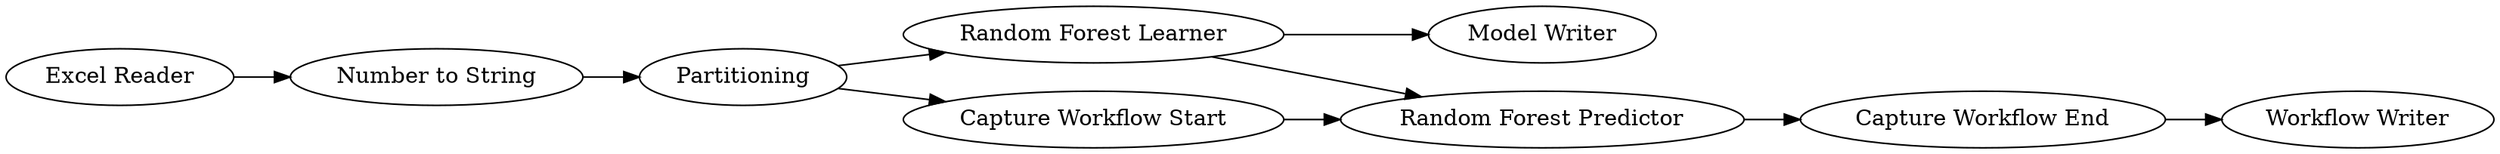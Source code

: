 digraph {
	"7158968584989833780_6" [label="Model Writer"]
	"7158968584989833780_9" [label="Workflow Writer"]
	"7158968584989833780_3" [label="Random Forest Learner"]
	"7158968584989833780_4" [label="Number to String"]
	"7158968584989833780_2" [label=Partitioning]
	"7158968584989833780_5" [label="Random Forest Predictor"]
	"7158968584989833780_7" [label="Capture Workflow Start"]
	"7158968584989833780_8" [label="Capture Workflow End"]
	"7158968584989833780_1" [label="Excel Reader"]
	"7158968584989833780_5" -> "7158968584989833780_8"
	"7158968584989833780_2" -> "7158968584989833780_7"
	"7158968584989833780_7" -> "7158968584989833780_5"
	"7158968584989833780_3" -> "7158968584989833780_6"
	"7158968584989833780_8" -> "7158968584989833780_9"
	"7158968584989833780_2" -> "7158968584989833780_3"
	"7158968584989833780_3" -> "7158968584989833780_5"
	"7158968584989833780_4" -> "7158968584989833780_2"
	"7158968584989833780_1" -> "7158968584989833780_4"
	rankdir=LR
}
